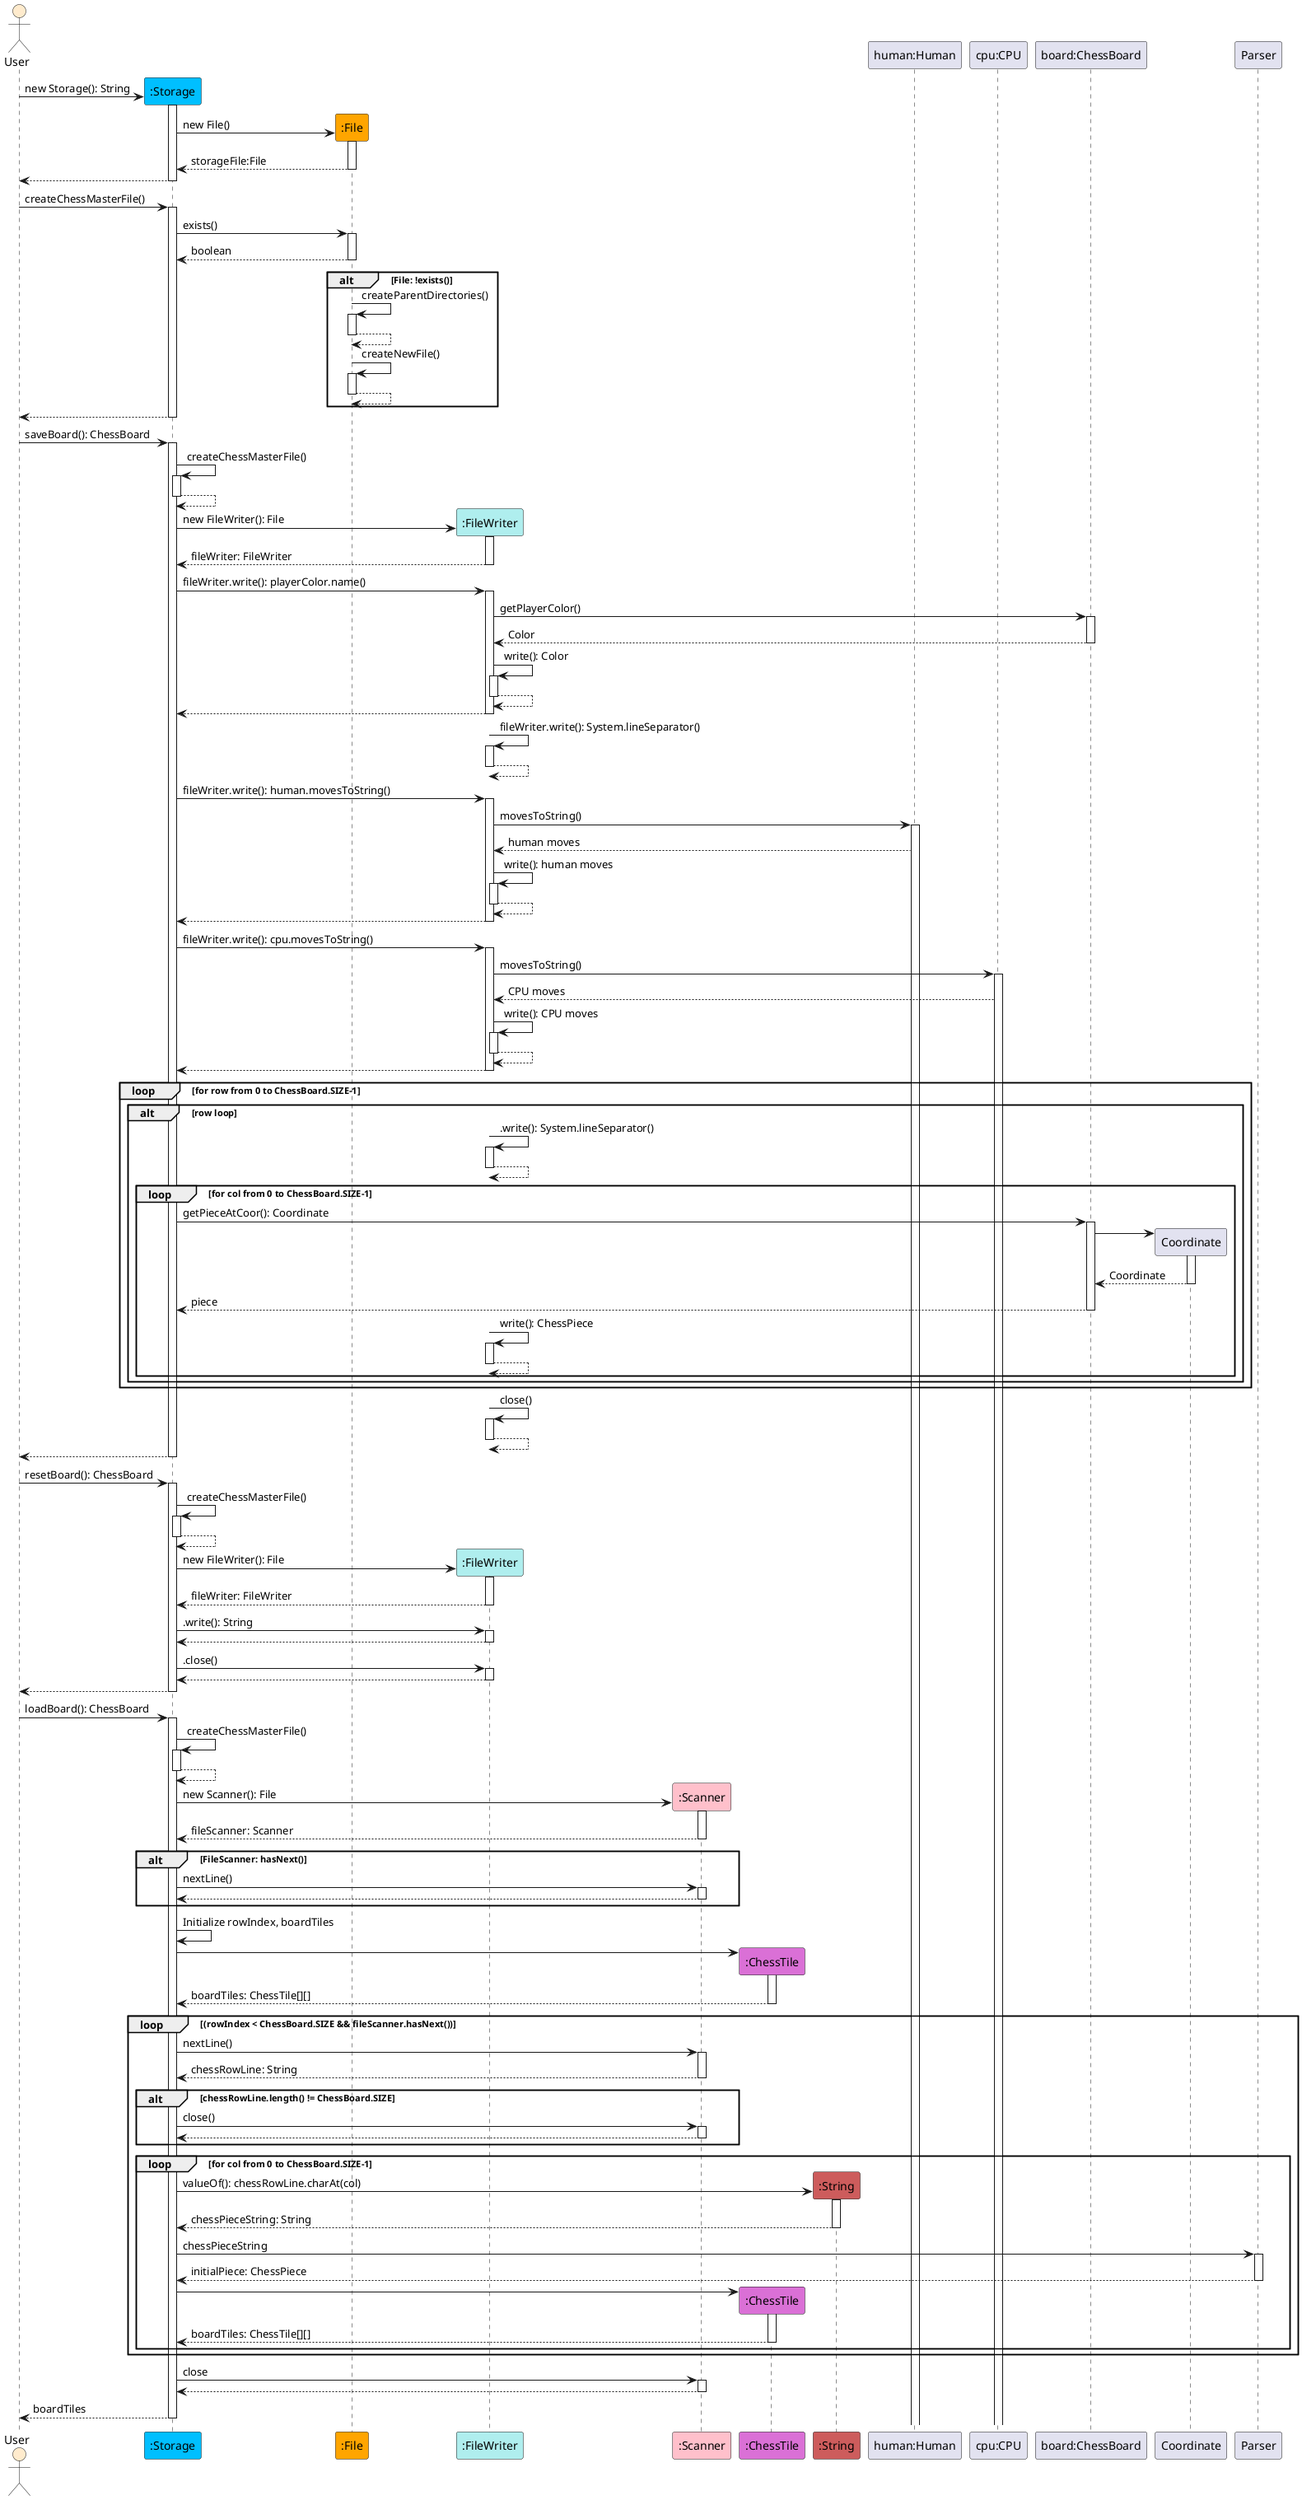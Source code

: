 @startuml

actor User #BlanchedAlmond
participant ":Storage" as Storage #DeepSkyBlue
participant ":File" as File #Orange
participant ":FileWriter" as FileWriter #PaleTurquoise
participant ":Scanner" as Scanner #Pink
participant ":ChessTile" as ChessTile #Orchid
participant ":String" as String #IndianRed
participant "human:Human" as Human
participant "cpu:CPU" as CPU
participant "board:ChessBoard" as ChessBoard


create Storage
User -> Storage++ : new Storage(): String
create File
Storage -> File++ : new File()
File --> Storage-- : storageFile:File
Storage --> User--


User -> Storage++ : createChessMasterFile()
Storage -> File++ : exists()
File --> Storage-- : boolean
alt File: !exists()
    File -> File++ : createParentDirectories()
    File --> File--
    File -> File++ : createNewFile()
    File --> File--
end
Storage --> User--


User -> Storage++ : saveBoard(): ChessBoard
Storage -> Storage++ : createChessMasterFile()
Storage --> Storage--
create FileWriter
Storage -> FileWriter++ : new FileWriter(): File
FileWriter --> Storage-- : fileWriter: FileWriter
Storage -> FileWriter++: fileWriter.write(): playerColor.name()
FileWriter -> ChessBoard++ : getPlayerColor()
ChessBoard --> FileWriter-- : Color
FileWriter -> FileWriter++ : write(): Color
FileWriter --> FileWriter--
FileWriter --> Storage--
FileWriter -> FileWriter++ : fileWriter.write(): System.lineSeparator()
FileWriter --> FileWriter--
Storage -> FileWriter++ : fileWriter.write(): human.movesToString()
FileWriter -> Human++ : movesToString()
Human --> FileWriter : human moves
FileWriter -> FileWriter++ : write(): human moves
FileWriter --> FileWriter--
FileWriter --> Storage--
Storage -> FileWriter++ : fileWriter.write(): cpu.movesToString()
FileWriter -> CPU++ : movesToString()
CPU --> FileWriter : CPU moves
FileWriter -> FileWriter++ : write(): CPU moves
FileWriter --> FileWriter--
FileWriter --> Storage--
loop for row from 0 to ChessBoard.SIZE-1
    alt row loop
        FileWriter -> FileWriter++ : .write(): System.lineSeparator()
        FileWriter --> FileWriter--
        loop for col from 0 to ChessBoard.SIZE-1
            Storage -> ChessBoard++ : getPieceAtCoor(): Coordinate
            create Coordinate
            ChessBoard -> Coordinate++
            Coordinate --> ChessBoard-- : Coordinate
            ChessBoard --> Storage--  : piece
            FileWriter -> FileWriter++ : write(): ChessPiece
            FileWriter --> FileWriter--
        end
    end
end
FileWriter -> FileWriter++ : close()
FileWriter --> FileWriter--
Storage --> User--


User -> Storage++ : resetBoard(): ChessBoard
Storage -> Storage++ : createChessMasterFile()
Storage --> Storage--
create FileWriter
Storage -> FileWriter++ : new FileWriter(): File
FileWriter --> Storage-- : fileWriter: FileWriter
Storage -> FileWriter++: .write(): String
FileWriter --> Storage--
Storage -> FileWriter++: .close()
FileWriter --> Storage--
Storage --> User--


User -> Storage++ : loadBoard(): ChessBoard
Storage -> Storage++ : createChessMasterFile()
Storage --> Storage--
create Scanner
Storage -> Scanner++ : new Scanner(): File
Scanner --> Storage-- : fileScanner: Scanner
alt FileScanner: hasNext()
    Storage -> Scanner++: nextLine()
    Scanner --> Storage --
end
Storage -> Storage: Initialize rowIndex, boardTiles

create ChessTile
Storage -> ChessTile++
ChessTile --> Storage-- : boardTiles: ChessTile[][]
loop (rowIndex < ChessBoard.SIZE && fileScanner.hasNext())
    Storage -> Scanner++ : nextLine()
    Scanner --> Storage-- : chessRowLine: String
    alt chessRowLine.length() != ChessBoard.SIZE
        Storage -> Scanner++: close()
        Scanner --> Storage--
    end alt
    loop for col from 0 to ChessBoard.SIZE-1
        create String
        Storage -> String++ : valueOf(): chessRowLine.charAt(col)
        String --> Storage-- : chessPieceString: String
        Storage -> Parser++ : chessPieceString
        Parser --> Storage -- : initialPiece: ChessPiece

        create ChessTile
        Storage -> ChessTile++
        ChessTile --> Storage-- : boardTiles: ChessTile[][]
    end loop
end
Storage -> Scanner++: close
Scanner --> Storage--
Storage --> User-- : boardTiles

@enduml